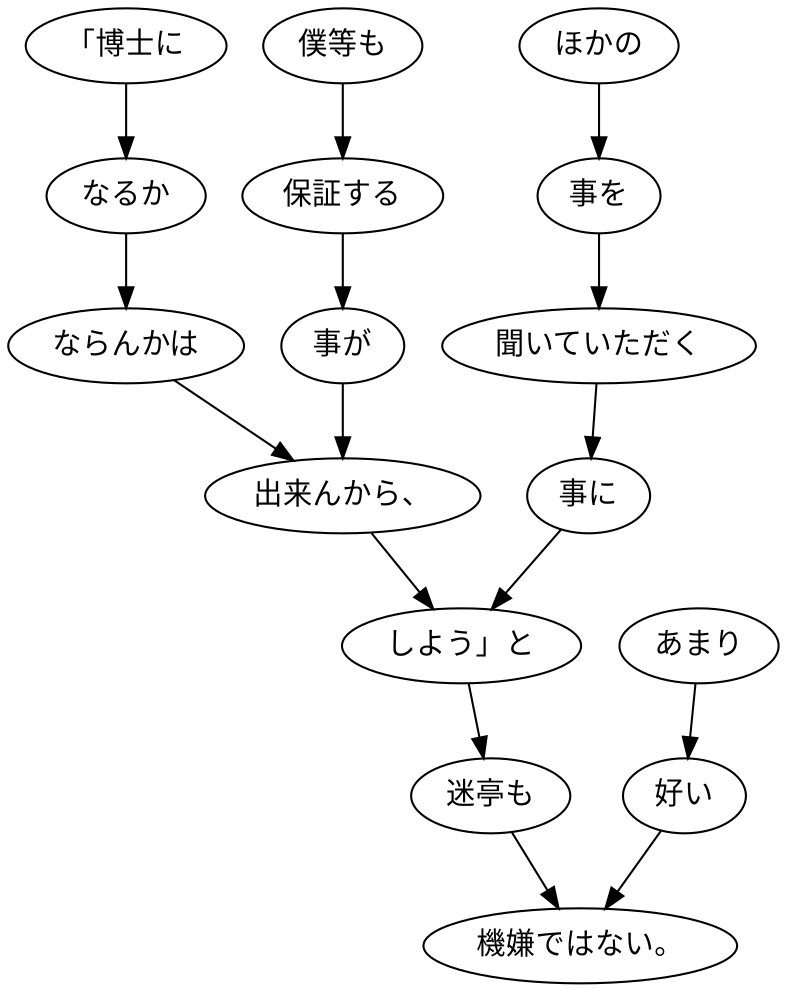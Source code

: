 digraph graph1675 {
	node0 [label="「博士に"];
	node1 [label="なるか"];
	node2 [label="ならんかは"];
	node3 [label="僕等も"];
	node4 [label="保証する"];
	node5 [label="事が"];
	node6 [label="出来んから、"];
	node7 [label="ほかの"];
	node8 [label="事を"];
	node9 [label="聞いていただく"];
	node10 [label="事に"];
	node11 [label="しよう」と"];
	node12 [label="迷亭も"];
	node13 [label="あまり"];
	node14 [label="好い"];
	node15 [label="機嫌ではない。"];
	node0 -> node1;
	node1 -> node2;
	node2 -> node6;
	node3 -> node4;
	node4 -> node5;
	node5 -> node6;
	node6 -> node11;
	node7 -> node8;
	node8 -> node9;
	node9 -> node10;
	node10 -> node11;
	node11 -> node12;
	node12 -> node15;
	node13 -> node14;
	node14 -> node15;
}
